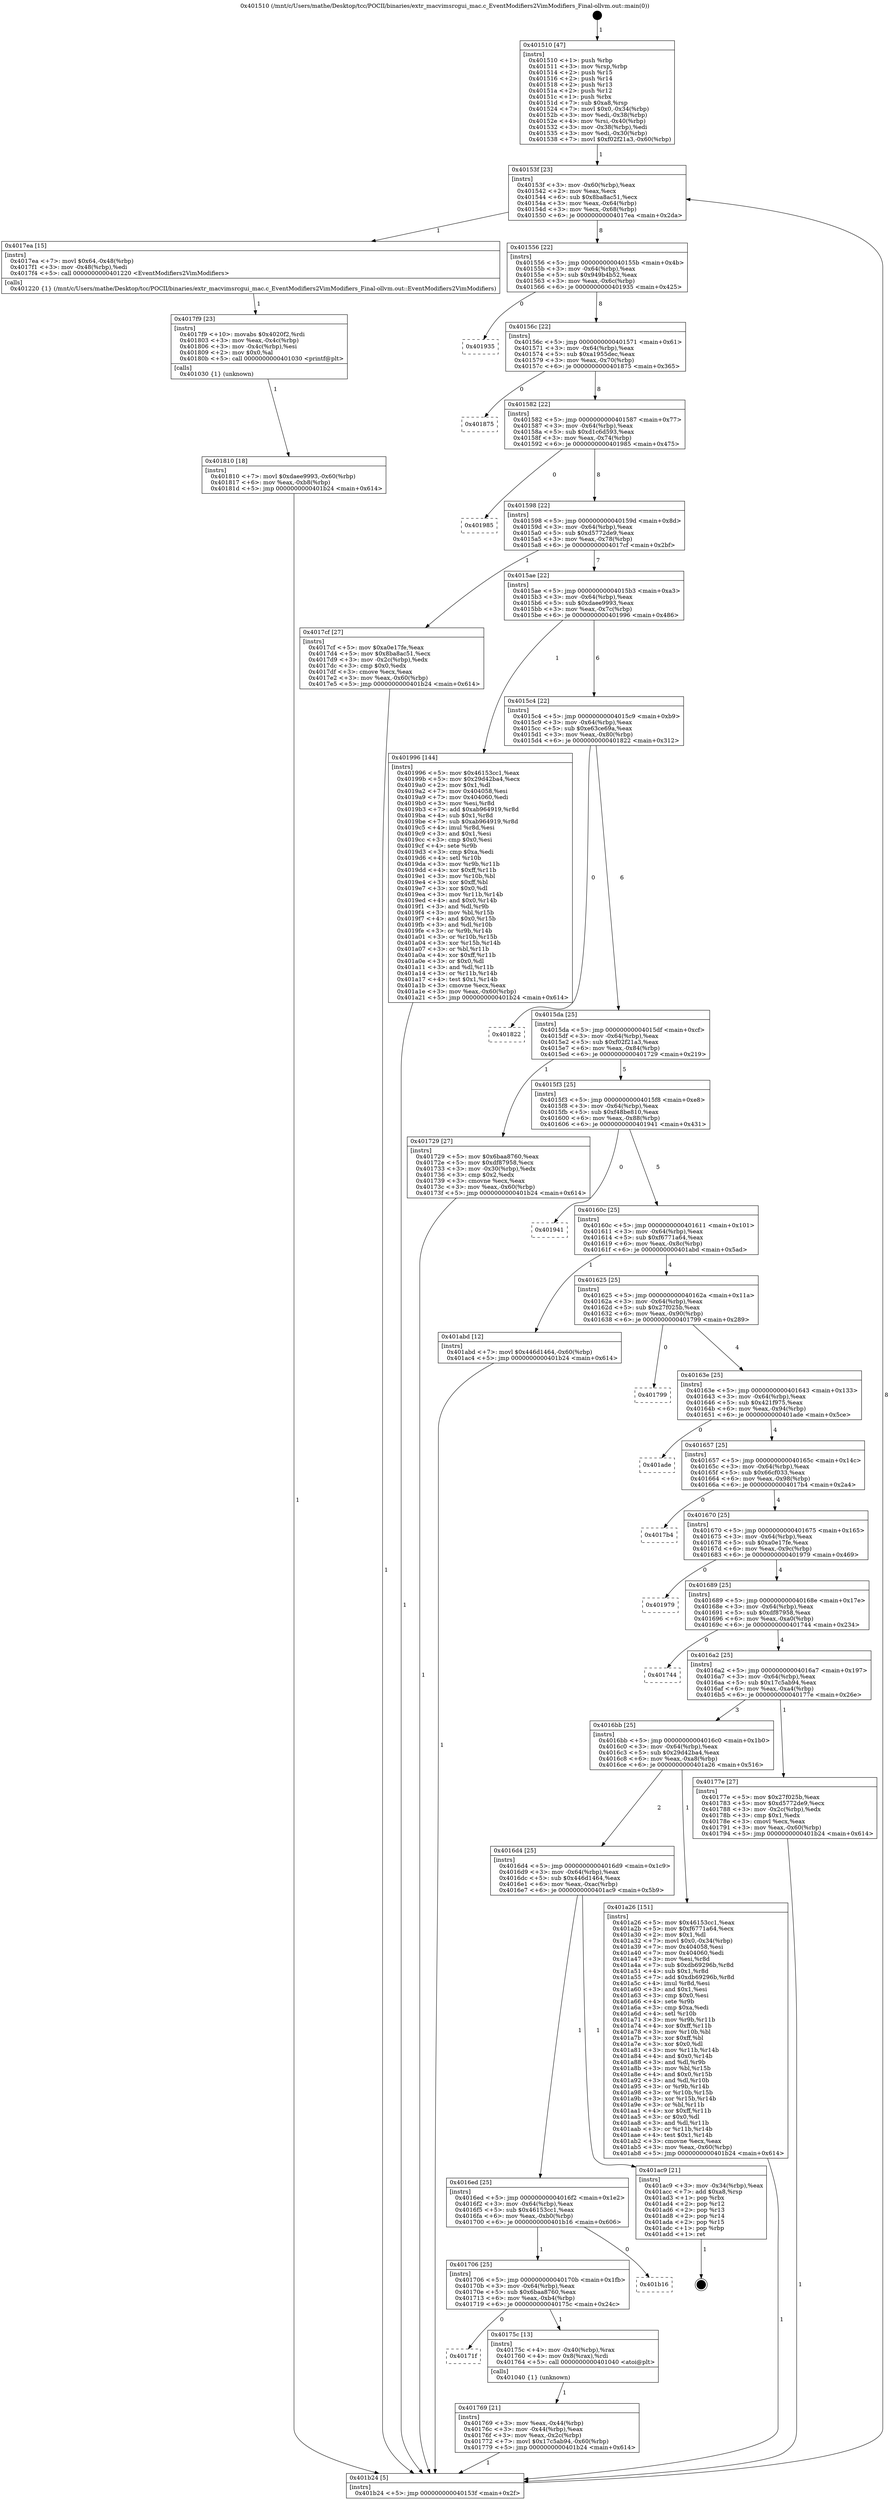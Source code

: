 digraph "0x401510" {
  label = "0x401510 (/mnt/c/Users/mathe/Desktop/tcc/POCII/binaries/extr_macvimsrcgui_mac.c_EventModifiers2VimModifiers_Final-ollvm.out::main(0))"
  labelloc = "t"
  node[shape=record]

  Entry [label="",width=0.3,height=0.3,shape=circle,fillcolor=black,style=filled]
  "0x40153f" [label="{
     0x40153f [23]\l
     | [instrs]\l
     &nbsp;&nbsp;0x40153f \<+3\>: mov -0x60(%rbp),%eax\l
     &nbsp;&nbsp;0x401542 \<+2\>: mov %eax,%ecx\l
     &nbsp;&nbsp;0x401544 \<+6\>: sub $0x8ba8ac51,%ecx\l
     &nbsp;&nbsp;0x40154a \<+3\>: mov %eax,-0x64(%rbp)\l
     &nbsp;&nbsp;0x40154d \<+3\>: mov %ecx,-0x68(%rbp)\l
     &nbsp;&nbsp;0x401550 \<+6\>: je 00000000004017ea \<main+0x2da\>\l
  }"]
  "0x4017ea" [label="{
     0x4017ea [15]\l
     | [instrs]\l
     &nbsp;&nbsp;0x4017ea \<+7\>: movl $0x64,-0x48(%rbp)\l
     &nbsp;&nbsp;0x4017f1 \<+3\>: mov -0x48(%rbp),%edi\l
     &nbsp;&nbsp;0x4017f4 \<+5\>: call 0000000000401220 \<EventModifiers2VimModifiers\>\l
     | [calls]\l
     &nbsp;&nbsp;0x401220 \{1\} (/mnt/c/Users/mathe/Desktop/tcc/POCII/binaries/extr_macvimsrcgui_mac.c_EventModifiers2VimModifiers_Final-ollvm.out::EventModifiers2VimModifiers)\l
  }"]
  "0x401556" [label="{
     0x401556 [22]\l
     | [instrs]\l
     &nbsp;&nbsp;0x401556 \<+5\>: jmp 000000000040155b \<main+0x4b\>\l
     &nbsp;&nbsp;0x40155b \<+3\>: mov -0x64(%rbp),%eax\l
     &nbsp;&nbsp;0x40155e \<+5\>: sub $0x949b4b52,%eax\l
     &nbsp;&nbsp;0x401563 \<+3\>: mov %eax,-0x6c(%rbp)\l
     &nbsp;&nbsp;0x401566 \<+6\>: je 0000000000401935 \<main+0x425\>\l
  }"]
  Exit [label="",width=0.3,height=0.3,shape=circle,fillcolor=black,style=filled,peripheries=2]
  "0x401935" [label="{
     0x401935\l
  }", style=dashed]
  "0x40156c" [label="{
     0x40156c [22]\l
     | [instrs]\l
     &nbsp;&nbsp;0x40156c \<+5\>: jmp 0000000000401571 \<main+0x61\>\l
     &nbsp;&nbsp;0x401571 \<+3\>: mov -0x64(%rbp),%eax\l
     &nbsp;&nbsp;0x401574 \<+5\>: sub $0xa1955dec,%eax\l
     &nbsp;&nbsp;0x401579 \<+3\>: mov %eax,-0x70(%rbp)\l
     &nbsp;&nbsp;0x40157c \<+6\>: je 0000000000401875 \<main+0x365\>\l
  }"]
  "0x401810" [label="{
     0x401810 [18]\l
     | [instrs]\l
     &nbsp;&nbsp;0x401810 \<+7\>: movl $0xdaee9993,-0x60(%rbp)\l
     &nbsp;&nbsp;0x401817 \<+6\>: mov %eax,-0xb8(%rbp)\l
     &nbsp;&nbsp;0x40181d \<+5\>: jmp 0000000000401b24 \<main+0x614\>\l
  }"]
  "0x401875" [label="{
     0x401875\l
  }", style=dashed]
  "0x401582" [label="{
     0x401582 [22]\l
     | [instrs]\l
     &nbsp;&nbsp;0x401582 \<+5\>: jmp 0000000000401587 \<main+0x77\>\l
     &nbsp;&nbsp;0x401587 \<+3\>: mov -0x64(%rbp),%eax\l
     &nbsp;&nbsp;0x40158a \<+5\>: sub $0xd1c6d593,%eax\l
     &nbsp;&nbsp;0x40158f \<+3\>: mov %eax,-0x74(%rbp)\l
     &nbsp;&nbsp;0x401592 \<+6\>: je 0000000000401985 \<main+0x475\>\l
  }"]
  "0x4017f9" [label="{
     0x4017f9 [23]\l
     | [instrs]\l
     &nbsp;&nbsp;0x4017f9 \<+10\>: movabs $0x4020f2,%rdi\l
     &nbsp;&nbsp;0x401803 \<+3\>: mov %eax,-0x4c(%rbp)\l
     &nbsp;&nbsp;0x401806 \<+3\>: mov -0x4c(%rbp),%esi\l
     &nbsp;&nbsp;0x401809 \<+2\>: mov $0x0,%al\l
     &nbsp;&nbsp;0x40180b \<+5\>: call 0000000000401030 \<printf@plt\>\l
     | [calls]\l
     &nbsp;&nbsp;0x401030 \{1\} (unknown)\l
  }"]
  "0x401985" [label="{
     0x401985\l
  }", style=dashed]
  "0x401598" [label="{
     0x401598 [22]\l
     | [instrs]\l
     &nbsp;&nbsp;0x401598 \<+5\>: jmp 000000000040159d \<main+0x8d\>\l
     &nbsp;&nbsp;0x40159d \<+3\>: mov -0x64(%rbp),%eax\l
     &nbsp;&nbsp;0x4015a0 \<+5\>: sub $0xd5772de9,%eax\l
     &nbsp;&nbsp;0x4015a5 \<+3\>: mov %eax,-0x78(%rbp)\l
     &nbsp;&nbsp;0x4015a8 \<+6\>: je 00000000004017cf \<main+0x2bf\>\l
  }"]
  "0x401769" [label="{
     0x401769 [21]\l
     | [instrs]\l
     &nbsp;&nbsp;0x401769 \<+3\>: mov %eax,-0x44(%rbp)\l
     &nbsp;&nbsp;0x40176c \<+3\>: mov -0x44(%rbp),%eax\l
     &nbsp;&nbsp;0x40176f \<+3\>: mov %eax,-0x2c(%rbp)\l
     &nbsp;&nbsp;0x401772 \<+7\>: movl $0x17c5ab94,-0x60(%rbp)\l
     &nbsp;&nbsp;0x401779 \<+5\>: jmp 0000000000401b24 \<main+0x614\>\l
  }"]
  "0x4017cf" [label="{
     0x4017cf [27]\l
     | [instrs]\l
     &nbsp;&nbsp;0x4017cf \<+5\>: mov $0xa0e17fe,%eax\l
     &nbsp;&nbsp;0x4017d4 \<+5\>: mov $0x8ba8ac51,%ecx\l
     &nbsp;&nbsp;0x4017d9 \<+3\>: mov -0x2c(%rbp),%edx\l
     &nbsp;&nbsp;0x4017dc \<+3\>: cmp $0x0,%edx\l
     &nbsp;&nbsp;0x4017df \<+3\>: cmove %ecx,%eax\l
     &nbsp;&nbsp;0x4017e2 \<+3\>: mov %eax,-0x60(%rbp)\l
     &nbsp;&nbsp;0x4017e5 \<+5\>: jmp 0000000000401b24 \<main+0x614\>\l
  }"]
  "0x4015ae" [label="{
     0x4015ae [22]\l
     | [instrs]\l
     &nbsp;&nbsp;0x4015ae \<+5\>: jmp 00000000004015b3 \<main+0xa3\>\l
     &nbsp;&nbsp;0x4015b3 \<+3\>: mov -0x64(%rbp),%eax\l
     &nbsp;&nbsp;0x4015b6 \<+5\>: sub $0xdaee9993,%eax\l
     &nbsp;&nbsp;0x4015bb \<+3\>: mov %eax,-0x7c(%rbp)\l
     &nbsp;&nbsp;0x4015be \<+6\>: je 0000000000401996 \<main+0x486\>\l
  }"]
  "0x40171f" [label="{
     0x40171f\l
  }", style=dashed]
  "0x401996" [label="{
     0x401996 [144]\l
     | [instrs]\l
     &nbsp;&nbsp;0x401996 \<+5\>: mov $0x46153cc1,%eax\l
     &nbsp;&nbsp;0x40199b \<+5\>: mov $0x29d42ba4,%ecx\l
     &nbsp;&nbsp;0x4019a0 \<+2\>: mov $0x1,%dl\l
     &nbsp;&nbsp;0x4019a2 \<+7\>: mov 0x404058,%esi\l
     &nbsp;&nbsp;0x4019a9 \<+7\>: mov 0x404060,%edi\l
     &nbsp;&nbsp;0x4019b0 \<+3\>: mov %esi,%r8d\l
     &nbsp;&nbsp;0x4019b3 \<+7\>: add $0xab964919,%r8d\l
     &nbsp;&nbsp;0x4019ba \<+4\>: sub $0x1,%r8d\l
     &nbsp;&nbsp;0x4019be \<+7\>: sub $0xab964919,%r8d\l
     &nbsp;&nbsp;0x4019c5 \<+4\>: imul %r8d,%esi\l
     &nbsp;&nbsp;0x4019c9 \<+3\>: and $0x1,%esi\l
     &nbsp;&nbsp;0x4019cc \<+3\>: cmp $0x0,%esi\l
     &nbsp;&nbsp;0x4019cf \<+4\>: sete %r9b\l
     &nbsp;&nbsp;0x4019d3 \<+3\>: cmp $0xa,%edi\l
     &nbsp;&nbsp;0x4019d6 \<+4\>: setl %r10b\l
     &nbsp;&nbsp;0x4019da \<+3\>: mov %r9b,%r11b\l
     &nbsp;&nbsp;0x4019dd \<+4\>: xor $0xff,%r11b\l
     &nbsp;&nbsp;0x4019e1 \<+3\>: mov %r10b,%bl\l
     &nbsp;&nbsp;0x4019e4 \<+3\>: xor $0xff,%bl\l
     &nbsp;&nbsp;0x4019e7 \<+3\>: xor $0x0,%dl\l
     &nbsp;&nbsp;0x4019ea \<+3\>: mov %r11b,%r14b\l
     &nbsp;&nbsp;0x4019ed \<+4\>: and $0x0,%r14b\l
     &nbsp;&nbsp;0x4019f1 \<+3\>: and %dl,%r9b\l
     &nbsp;&nbsp;0x4019f4 \<+3\>: mov %bl,%r15b\l
     &nbsp;&nbsp;0x4019f7 \<+4\>: and $0x0,%r15b\l
     &nbsp;&nbsp;0x4019fb \<+3\>: and %dl,%r10b\l
     &nbsp;&nbsp;0x4019fe \<+3\>: or %r9b,%r14b\l
     &nbsp;&nbsp;0x401a01 \<+3\>: or %r10b,%r15b\l
     &nbsp;&nbsp;0x401a04 \<+3\>: xor %r15b,%r14b\l
     &nbsp;&nbsp;0x401a07 \<+3\>: or %bl,%r11b\l
     &nbsp;&nbsp;0x401a0a \<+4\>: xor $0xff,%r11b\l
     &nbsp;&nbsp;0x401a0e \<+3\>: or $0x0,%dl\l
     &nbsp;&nbsp;0x401a11 \<+3\>: and %dl,%r11b\l
     &nbsp;&nbsp;0x401a14 \<+3\>: or %r11b,%r14b\l
     &nbsp;&nbsp;0x401a17 \<+4\>: test $0x1,%r14b\l
     &nbsp;&nbsp;0x401a1b \<+3\>: cmovne %ecx,%eax\l
     &nbsp;&nbsp;0x401a1e \<+3\>: mov %eax,-0x60(%rbp)\l
     &nbsp;&nbsp;0x401a21 \<+5\>: jmp 0000000000401b24 \<main+0x614\>\l
  }"]
  "0x4015c4" [label="{
     0x4015c4 [22]\l
     | [instrs]\l
     &nbsp;&nbsp;0x4015c4 \<+5\>: jmp 00000000004015c9 \<main+0xb9\>\l
     &nbsp;&nbsp;0x4015c9 \<+3\>: mov -0x64(%rbp),%eax\l
     &nbsp;&nbsp;0x4015cc \<+5\>: sub $0xe63ce69a,%eax\l
     &nbsp;&nbsp;0x4015d1 \<+3\>: mov %eax,-0x80(%rbp)\l
     &nbsp;&nbsp;0x4015d4 \<+6\>: je 0000000000401822 \<main+0x312\>\l
  }"]
  "0x40175c" [label="{
     0x40175c [13]\l
     | [instrs]\l
     &nbsp;&nbsp;0x40175c \<+4\>: mov -0x40(%rbp),%rax\l
     &nbsp;&nbsp;0x401760 \<+4\>: mov 0x8(%rax),%rdi\l
     &nbsp;&nbsp;0x401764 \<+5\>: call 0000000000401040 \<atoi@plt\>\l
     | [calls]\l
     &nbsp;&nbsp;0x401040 \{1\} (unknown)\l
  }"]
  "0x401822" [label="{
     0x401822\l
  }", style=dashed]
  "0x4015da" [label="{
     0x4015da [25]\l
     | [instrs]\l
     &nbsp;&nbsp;0x4015da \<+5\>: jmp 00000000004015df \<main+0xcf\>\l
     &nbsp;&nbsp;0x4015df \<+3\>: mov -0x64(%rbp),%eax\l
     &nbsp;&nbsp;0x4015e2 \<+5\>: sub $0xf02f21a3,%eax\l
     &nbsp;&nbsp;0x4015e7 \<+6\>: mov %eax,-0x84(%rbp)\l
     &nbsp;&nbsp;0x4015ed \<+6\>: je 0000000000401729 \<main+0x219\>\l
  }"]
  "0x401706" [label="{
     0x401706 [25]\l
     | [instrs]\l
     &nbsp;&nbsp;0x401706 \<+5\>: jmp 000000000040170b \<main+0x1fb\>\l
     &nbsp;&nbsp;0x40170b \<+3\>: mov -0x64(%rbp),%eax\l
     &nbsp;&nbsp;0x40170e \<+5\>: sub $0x6baa8760,%eax\l
     &nbsp;&nbsp;0x401713 \<+6\>: mov %eax,-0xb4(%rbp)\l
     &nbsp;&nbsp;0x401719 \<+6\>: je 000000000040175c \<main+0x24c\>\l
  }"]
  "0x401729" [label="{
     0x401729 [27]\l
     | [instrs]\l
     &nbsp;&nbsp;0x401729 \<+5\>: mov $0x6baa8760,%eax\l
     &nbsp;&nbsp;0x40172e \<+5\>: mov $0xdf87958,%ecx\l
     &nbsp;&nbsp;0x401733 \<+3\>: mov -0x30(%rbp),%edx\l
     &nbsp;&nbsp;0x401736 \<+3\>: cmp $0x2,%edx\l
     &nbsp;&nbsp;0x401739 \<+3\>: cmovne %ecx,%eax\l
     &nbsp;&nbsp;0x40173c \<+3\>: mov %eax,-0x60(%rbp)\l
     &nbsp;&nbsp;0x40173f \<+5\>: jmp 0000000000401b24 \<main+0x614\>\l
  }"]
  "0x4015f3" [label="{
     0x4015f3 [25]\l
     | [instrs]\l
     &nbsp;&nbsp;0x4015f3 \<+5\>: jmp 00000000004015f8 \<main+0xe8\>\l
     &nbsp;&nbsp;0x4015f8 \<+3\>: mov -0x64(%rbp),%eax\l
     &nbsp;&nbsp;0x4015fb \<+5\>: sub $0xf48be810,%eax\l
     &nbsp;&nbsp;0x401600 \<+6\>: mov %eax,-0x88(%rbp)\l
     &nbsp;&nbsp;0x401606 \<+6\>: je 0000000000401941 \<main+0x431\>\l
  }"]
  "0x401b24" [label="{
     0x401b24 [5]\l
     | [instrs]\l
     &nbsp;&nbsp;0x401b24 \<+5\>: jmp 000000000040153f \<main+0x2f\>\l
  }"]
  "0x401510" [label="{
     0x401510 [47]\l
     | [instrs]\l
     &nbsp;&nbsp;0x401510 \<+1\>: push %rbp\l
     &nbsp;&nbsp;0x401511 \<+3\>: mov %rsp,%rbp\l
     &nbsp;&nbsp;0x401514 \<+2\>: push %r15\l
     &nbsp;&nbsp;0x401516 \<+2\>: push %r14\l
     &nbsp;&nbsp;0x401518 \<+2\>: push %r13\l
     &nbsp;&nbsp;0x40151a \<+2\>: push %r12\l
     &nbsp;&nbsp;0x40151c \<+1\>: push %rbx\l
     &nbsp;&nbsp;0x40151d \<+7\>: sub $0xa8,%rsp\l
     &nbsp;&nbsp;0x401524 \<+7\>: movl $0x0,-0x34(%rbp)\l
     &nbsp;&nbsp;0x40152b \<+3\>: mov %edi,-0x38(%rbp)\l
     &nbsp;&nbsp;0x40152e \<+4\>: mov %rsi,-0x40(%rbp)\l
     &nbsp;&nbsp;0x401532 \<+3\>: mov -0x38(%rbp),%edi\l
     &nbsp;&nbsp;0x401535 \<+3\>: mov %edi,-0x30(%rbp)\l
     &nbsp;&nbsp;0x401538 \<+7\>: movl $0xf02f21a3,-0x60(%rbp)\l
  }"]
  "0x401b16" [label="{
     0x401b16\l
  }", style=dashed]
  "0x401941" [label="{
     0x401941\l
  }", style=dashed]
  "0x40160c" [label="{
     0x40160c [25]\l
     | [instrs]\l
     &nbsp;&nbsp;0x40160c \<+5\>: jmp 0000000000401611 \<main+0x101\>\l
     &nbsp;&nbsp;0x401611 \<+3\>: mov -0x64(%rbp),%eax\l
     &nbsp;&nbsp;0x401614 \<+5\>: sub $0xf6771a64,%eax\l
     &nbsp;&nbsp;0x401619 \<+6\>: mov %eax,-0x8c(%rbp)\l
     &nbsp;&nbsp;0x40161f \<+6\>: je 0000000000401abd \<main+0x5ad\>\l
  }"]
  "0x4016ed" [label="{
     0x4016ed [25]\l
     | [instrs]\l
     &nbsp;&nbsp;0x4016ed \<+5\>: jmp 00000000004016f2 \<main+0x1e2\>\l
     &nbsp;&nbsp;0x4016f2 \<+3\>: mov -0x64(%rbp),%eax\l
     &nbsp;&nbsp;0x4016f5 \<+5\>: sub $0x46153cc1,%eax\l
     &nbsp;&nbsp;0x4016fa \<+6\>: mov %eax,-0xb0(%rbp)\l
     &nbsp;&nbsp;0x401700 \<+6\>: je 0000000000401b16 \<main+0x606\>\l
  }"]
  "0x401abd" [label="{
     0x401abd [12]\l
     | [instrs]\l
     &nbsp;&nbsp;0x401abd \<+7\>: movl $0x446d1464,-0x60(%rbp)\l
     &nbsp;&nbsp;0x401ac4 \<+5\>: jmp 0000000000401b24 \<main+0x614\>\l
  }"]
  "0x401625" [label="{
     0x401625 [25]\l
     | [instrs]\l
     &nbsp;&nbsp;0x401625 \<+5\>: jmp 000000000040162a \<main+0x11a\>\l
     &nbsp;&nbsp;0x40162a \<+3\>: mov -0x64(%rbp),%eax\l
     &nbsp;&nbsp;0x40162d \<+5\>: sub $0x27f025b,%eax\l
     &nbsp;&nbsp;0x401632 \<+6\>: mov %eax,-0x90(%rbp)\l
     &nbsp;&nbsp;0x401638 \<+6\>: je 0000000000401799 \<main+0x289\>\l
  }"]
  "0x401ac9" [label="{
     0x401ac9 [21]\l
     | [instrs]\l
     &nbsp;&nbsp;0x401ac9 \<+3\>: mov -0x34(%rbp),%eax\l
     &nbsp;&nbsp;0x401acc \<+7\>: add $0xa8,%rsp\l
     &nbsp;&nbsp;0x401ad3 \<+1\>: pop %rbx\l
     &nbsp;&nbsp;0x401ad4 \<+2\>: pop %r12\l
     &nbsp;&nbsp;0x401ad6 \<+2\>: pop %r13\l
     &nbsp;&nbsp;0x401ad8 \<+2\>: pop %r14\l
     &nbsp;&nbsp;0x401ada \<+2\>: pop %r15\l
     &nbsp;&nbsp;0x401adc \<+1\>: pop %rbp\l
     &nbsp;&nbsp;0x401add \<+1\>: ret\l
  }"]
  "0x401799" [label="{
     0x401799\l
  }", style=dashed]
  "0x40163e" [label="{
     0x40163e [25]\l
     | [instrs]\l
     &nbsp;&nbsp;0x40163e \<+5\>: jmp 0000000000401643 \<main+0x133\>\l
     &nbsp;&nbsp;0x401643 \<+3\>: mov -0x64(%rbp),%eax\l
     &nbsp;&nbsp;0x401646 \<+5\>: sub $0x421f975,%eax\l
     &nbsp;&nbsp;0x40164b \<+6\>: mov %eax,-0x94(%rbp)\l
     &nbsp;&nbsp;0x401651 \<+6\>: je 0000000000401ade \<main+0x5ce\>\l
  }"]
  "0x4016d4" [label="{
     0x4016d4 [25]\l
     | [instrs]\l
     &nbsp;&nbsp;0x4016d4 \<+5\>: jmp 00000000004016d9 \<main+0x1c9\>\l
     &nbsp;&nbsp;0x4016d9 \<+3\>: mov -0x64(%rbp),%eax\l
     &nbsp;&nbsp;0x4016dc \<+5\>: sub $0x446d1464,%eax\l
     &nbsp;&nbsp;0x4016e1 \<+6\>: mov %eax,-0xac(%rbp)\l
     &nbsp;&nbsp;0x4016e7 \<+6\>: je 0000000000401ac9 \<main+0x5b9\>\l
  }"]
  "0x401ade" [label="{
     0x401ade\l
  }", style=dashed]
  "0x401657" [label="{
     0x401657 [25]\l
     | [instrs]\l
     &nbsp;&nbsp;0x401657 \<+5\>: jmp 000000000040165c \<main+0x14c\>\l
     &nbsp;&nbsp;0x40165c \<+3\>: mov -0x64(%rbp),%eax\l
     &nbsp;&nbsp;0x40165f \<+5\>: sub $0x66cf033,%eax\l
     &nbsp;&nbsp;0x401664 \<+6\>: mov %eax,-0x98(%rbp)\l
     &nbsp;&nbsp;0x40166a \<+6\>: je 00000000004017b4 \<main+0x2a4\>\l
  }"]
  "0x401a26" [label="{
     0x401a26 [151]\l
     | [instrs]\l
     &nbsp;&nbsp;0x401a26 \<+5\>: mov $0x46153cc1,%eax\l
     &nbsp;&nbsp;0x401a2b \<+5\>: mov $0xf6771a64,%ecx\l
     &nbsp;&nbsp;0x401a30 \<+2\>: mov $0x1,%dl\l
     &nbsp;&nbsp;0x401a32 \<+7\>: movl $0x0,-0x34(%rbp)\l
     &nbsp;&nbsp;0x401a39 \<+7\>: mov 0x404058,%esi\l
     &nbsp;&nbsp;0x401a40 \<+7\>: mov 0x404060,%edi\l
     &nbsp;&nbsp;0x401a47 \<+3\>: mov %esi,%r8d\l
     &nbsp;&nbsp;0x401a4a \<+7\>: sub $0xdb69296b,%r8d\l
     &nbsp;&nbsp;0x401a51 \<+4\>: sub $0x1,%r8d\l
     &nbsp;&nbsp;0x401a55 \<+7\>: add $0xdb69296b,%r8d\l
     &nbsp;&nbsp;0x401a5c \<+4\>: imul %r8d,%esi\l
     &nbsp;&nbsp;0x401a60 \<+3\>: and $0x1,%esi\l
     &nbsp;&nbsp;0x401a63 \<+3\>: cmp $0x0,%esi\l
     &nbsp;&nbsp;0x401a66 \<+4\>: sete %r9b\l
     &nbsp;&nbsp;0x401a6a \<+3\>: cmp $0xa,%edi\l
     &nbsp;&nbsp;0x401a6d \<+4\>: setl %r10b\l
     &nbsp;&nbsp;0x401a71 \<+3\>: mov %r9b,%r11b\l
     &nbsp;&nbsp;0x401a74 \<+4\>: xor $0xff,%r11b\l
     &nbsp;&nbsp;0x401a78 \<+3\>: mov %r10b,%bl\l
     &nbsp;&nbsp;0x401a7b \<+3\>: xor $0xff,%bl\l
     &nbsp;&nbsp;0x401a7e \<+3\>: xor $0x0,%dl\l
     &nbsp;&nbsp;0x401a81 \<+3\>: mov %r11b,%r14b\l
     &nbsp;&nbsp;0x401a84 \<+4\>: and $0x0,%r14b\l
     &nbsp;&nbsp;0x401a88 \<+3\>: and %dl,%r9b\l
     &nbsp;&nbsp;0x401a8b \<+3\>: mov %bl,%r15b\l
     &nbsp;&nbsp;0x401a8e \<+4\>: and $0x0,%r15b\l
     &nbsp;&nbsp;0x401a92 \<+3\>: and %dl,%r10b\l
     &nbsp;&nbsp;0x401a95 \<+3\>: or %r9b,%r14b\l
     &nbsp;&nbsp;0x401a98 \<+3\>: or %r10b,%r15b\l
     &nbsp;&nbsp;0x401a9b \<+3\>: xor %r15b,%r14b\l
     &nbsp;&nbsp;0x401a9e \<+3\>: or %bl,%r11b\l
     &nbsp;&nbsp;0x401aa1 \<+4\>: xor $0xff,%r11b\l
     &nbsp;&nbsp;0x401aa5 \<+3\>: or $0x0,%dl\l
     &nbsp;&nbsp;0x401aa8 \<+3\>: and %dl,%r11b\l
     &nbsp;&nbsp;0x401aab \<+3\>: or %r11b,%r14b\l
     &nbsp;&nbsp;0x401aae \<+4\>: test $0x1,%r14b\l
     &nbsp;&nbsp;0x401ab2 \<+3\>: cmovne %ecx,%eax\l
     &nbsp;&nbsp;0x401ab5 \<+3\>: mov %eax,-0x60(%rbp)\l
     &nbsp;&nbsp;0x401ab8 \<+5\>: jmp 0000000000401b24 \<main+0x614\>\l
  }"]
  "0x4017b4" [label="{
     0x4017b4\l
  }", style=dashed]
  "0x401670" [label="{
     0x401670 [25]\l
     | [instrs]\l
     &nbsp;&nbsp;0x401670 \<+5\>: jmp 0000000000401675 \<main+0x165\>\l
     &nbsp;&nbsp;0x401675 \<+3\>: mov -0x64(%rbp),%eax\l
     &nbsp;&nbsp;0x401678 \<+5\>: sub $0xa0e17fe,%eax\l
     &nbsp;&nbsp;0x40167d \<+6\>: mov %eax,-0x9c(%rbp)\l
     &nbsp;&nbsp;0x401683 \<+6\>: je 0000000000401979 \<main+0x469\>\l
  }"]
  "0x4016bb" [label="{
     0x4016bb [25]\l
     | [instrs]\l
     &nbsp;&nbsp;0x4016bb \<+5\>: jmp 00000000004016c0 \<main+0x1b0\>\l
     &nbsp;&nbsp;0x4016c0 \<+3\>: mov -0x64(%rbp),%eax\l
     &nbsp;&nbsp;0x4016c3 \<+5\>: sub $0x29d42ba4,%eax\l
     &nbsp;&nbsp;0x4016c8 \<+6\>: mov %eax,-0xa8(%rbp)\l
     &nbsp;&nbsp;0x4016ce \<+6\>: je 0000000000401a26 \<main+0x516\>\l
  }"]
  "0x401979" [label="{
     0x401979\l
  }", style=dashed]
  "0x401689" [label="{
     0x401689 [25]\l
     | [instrs]\l
     &nbsp;&nbsp;0x401689 \<+5\>: jmp 000000000040168e \<main+0x17e\>\l
     &nbsp;&nbsp;0x40168e \<+3\>: mov -0x64(%rbp),%eax\l
     &nbsp;&nbsp;0x401691 \<+5\>: sub $0xdf87958,%eax\l
     &nbsp;&nbsp;0x401696 \<+6\>: mov %eax,-0xa0(%rbp)\l
     &nbsp;&nbsp;0x40169c \<+6\>: je 0000000000401744 \<main+0x234\>\l
  }"]
  "0x40177e" [label="{
     0x40177e [27]\l
     | [instrs]\l
     &nbsp;&nbsp;0x40177e \<+5\>: mov $0x27f025b,%eax\l
     &nbsp;&nbsp;0x401783 \<+5\>: mov $0xd5772de9,%ecx\l
     &nbsp;&nbsp;0x401788 \<+3\>: mov -0x2c(%rbp),%edx\l
     &nbsp;&nbsp;0x40178b \<+3\>: cmp $0x1,%edx\l
     &nbsp;&nbsp;0x40178e \<+3\>: cmovl %ecx,%eax\l
     &nbsp;&nbsp;0x401791 \<+3\>: mov %eax,-0x60(%rbp)\l
     &nbsp;&nbsp;0x401794 \<+5\>: jmp 0000000000401b24 \<main+0x614\>\l
  }"]
  "0x401744" [label="{
     0x401744\l
  }", style=dashed]
  "0x4016a2" [label="{
     0x4016a2 [25]\l
     | [instrs]\l
     &nbsp;&nbsp;0x4016a2 \<+5\>: jmp 00000000004016a7 \<main+0x197\>\l
     &nbsp;&nbsp;0x4016a7 \<+3\>: mov -0x64(%rbp),%eax\l
     &nbsp;&nbsp;0x4016aa \<+5\>: sub $0x17c5ab94,%eax\l
     &nbsp;&nbsp;0x4016af \<+6\>: mov %eax,-0xa4(%rbp)\l
     &nbsp;&nbsp;0x4016b5 \<+6\>: je 000000000040177e \<main+0x26e\>\l
  }"]
  Entry -> "0x401510" [label=" 1"]
  "0x40153f" -> "0x4017ea" [label=" 1"]
  "0x40153f" -> "0x401556" [label=" 8"]
  "0x401ac9" -> Exit [label=" 1"]
  "0x401556" -> "0x401935" [label=" 0"]
  "0x401556" -> "0x40156c" [label=" 8"]
  "0x401abd" -> "0x401b24" [label=" 1"]
  "0x40156c" -> "0x401875" [label=" 0"]
  "0x40156c" -> "0x401582" [label=" 8"]
  "0x401a26" -> "0x401b24" [label=" 1"]
  "0x401582" -> "0x401985" [label=" 0"]
  "0x401582" -> "0x401598" [label=" 8"]
  "0x401996" -> "0x401b24" [label=" 1"]
  "0x401598" -> "0x4017cf" [label=" 1"]
  "0x401598" -> "0x4015ae" [label=" 7"]
  "0x401810" -> "0x401b24" [label=" 1"]
  "0x4015ae" -> "0x401996" [label=" 1"]
  "0x4015ae" -> "0x4015c4" [label=" 6"]
  "0x4017f9" -> "0x401810" [label=" 1"]
  "0x4015c4" -> "0x401822" [label=" 0"]
  "0x4015c4" -> "0x4015da" [label=" 6"]
  "0x4017ea" -> "0x4017f9" [label=" 1"]
  "0x4015da" -> "0x401729" [label=" 1"]
  "0x4015da" -> "0x4015f3" [label=" 5"]
  "0x401729" -> "0x401b24" [label=" 1"]
  "0x401510" -> "0x40153f" [label=" 1"]
  "0x401b24" -> "0x40153f" [label=" 8"]
  "0x40177e" -> "0x401b24" [label=" 1"]
  "0x4015f3" -> "0x401941" [label=" 0"]
  "0x4015f3" -> "0x40160c" [label=" 5"]
  "0x401769" -> "0x401b24" [label=" 1"]
  "0x40160c" -> "0x401abd" [label=" 1"]
  "0x40160c" -> "0x401625" [label=" 4"]
  "0x401706" -> "0x40171f" [label=" 0"]
  "0x401625" -> "0x401799" [label=" 0"]
  "0x401625" -> "0x40163e" [label=" 4"]
  "0x401706" -> "0x40175c" [label=" 1"]
  "0x40163e" -> "0x401ade" [label=" 0"]
  "0x40163e" -> "0x401657" [label=" 4"]
  "0x4016ed" -> "0x401706" [label=" 1"]
  "0x401657" -> "0x4017b4" [label=" 0"]
  "0x401657" -> "0x401670" [label=" 4"]
  "0x4016ed" -> "0x401b16" [label=" 0"]
  "0x401670" -> "0x401979" [label=" 0"]
  "0x401670" -> "0x401689" [label=" 4"]
  "0x4016d4" -> "0x4016ed" [label=" 1"]
  "0x401689" -> "0x401744" [label=" 0"]
  "0x401689" -> "0x4016a2" [label=" 4"]
  "0x4016d4" -> "0x401ac9" [label=" 1"]
  "0x4016a2" -> "0x40177e" [label=" 1"]
  "0x4016a2" -> "0x4016bb" [label=" 3"]
  "0x40175c" -> "0x401769" [label=" 1"]
  "0x4016bb" -> "0x401a26" [label=" 1"]
  "0x4016bb" -> "0x4016d4" [label=" 2"]
  "0x4017cf" -> "0x401b24" [label=" 1"]
}
